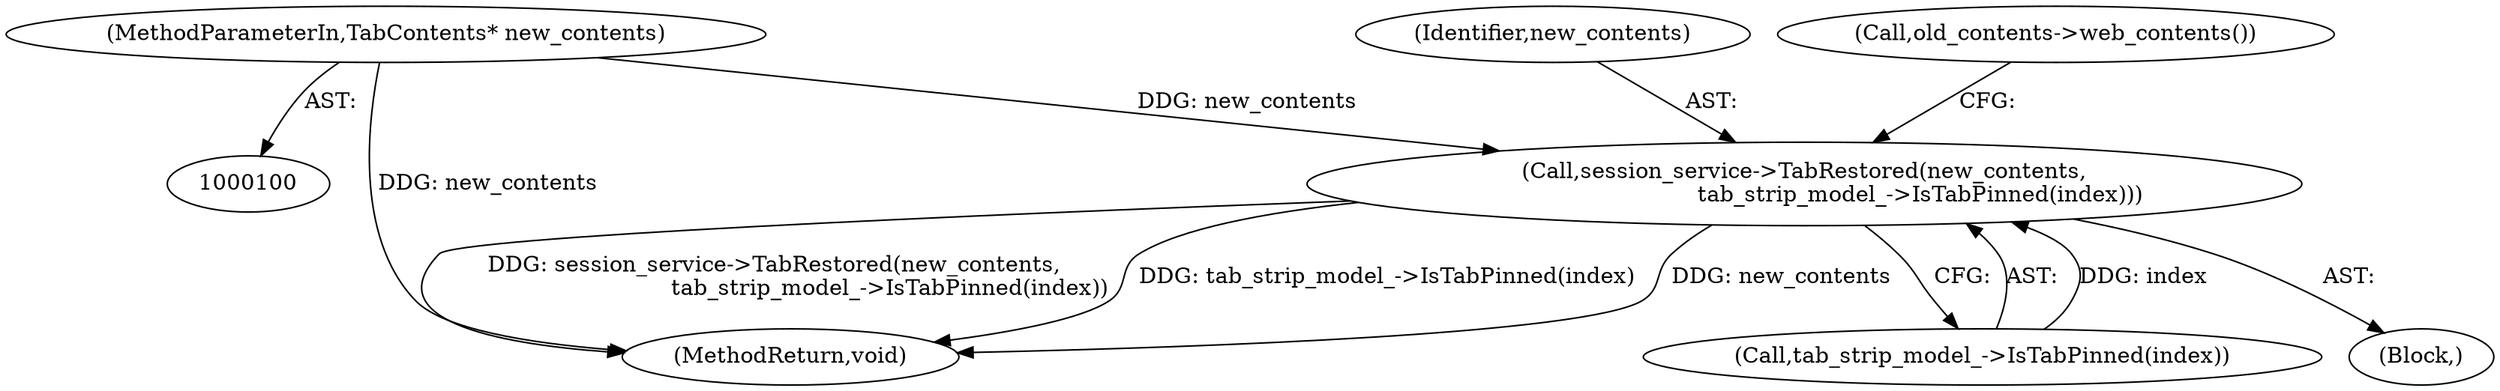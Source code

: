 digraph "0_Chrome_e89cfcb9090e8c98129ae9160c513f504db74599_4@pointer" {
"1000103" [label="(MethodParameterIn,TabContents* new_contents)"];
"1000145" [label="(Call,session_service->TabRestored(new_contents,\n                                 tab_strip_model_->IsTabPinned(index)))"];
"1000145" [label="(Call,session_service->TabRestored(new_contents,\n                                 tab_strip_model_->IsTabPinned(index)))"];
"1000146" [label="(Identifier,new_contents)"];
"1000150" [label="(Call,old_contents->web_contents())"];
"1000152" [label="(MethodReturn,void)"];
"1000147" [label="(Call,tab_strip_model_->IsTabPinned(index))"];
"1000103" [label="(MethodParameterIn,TabContents* new_contents)"];
"1000144" [label="(Block,)"];
"1000103" -> "1000100"  [label="AST: "];
"1000103" -> "1000152"  [label="DDG: new_contents"];
"1000103" -> "1000145"  [label="DDG: new_contents"];
"1000145" -> "1000144"  [label="AST: "];
"1000145" -> "1000147"  [label="CFG: "];
"1000146" -> "1000145"  [label="AST: "];
"1000147" -> "1000145"  [label="AST: "];
"1000150" -> "1000145"  [label="CFG: "];
"1000145" -> "1000152"  [label="DDG: new_contents"];
"1000145" -> "1000152"  [label="DDG: session_service->TabRestored(new_contents,\n                                 tab_strip_model_->IsTabPinned(index))"];
"1000145" -> "1000152"  [label="DDG: tab_strip_model_->IsTabPinned(index)"];
"1000147" -> "1000145"  [label="DDG: index"];
}
